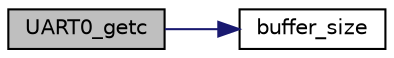 digraph "UART0_getc"
{
 // LATEX_PDF_SIZE
  edge [fontname="Helvetica",fontsize="10",labelfontname="Helvetica",labelfontsize="10"];
  node [fontname="Helvetica",fontsize="10",shape=record];
  rankdir="LR";
  Node1 [label="UART0_getc",height=0.2,width=0.4,color="black", fillcolor="grey75", style="filled", fontcolor="black",tooltip="Gets a character from the UART buffer."];
  Node1 -> Node2 [color="midnightblue",fontsize="10",style="solid",fontname="Helvetica"];
  Node2 [label="buffer_size",height=0.2,width=0.4,color="black", fillcolor="white", style="filled",URL="$cirbuffer_8c.html#a2f814236dddb19be2d91c62b2f2c90ce",tooltip="Get the size of the buffer/How many characters are currently queued."];
}
